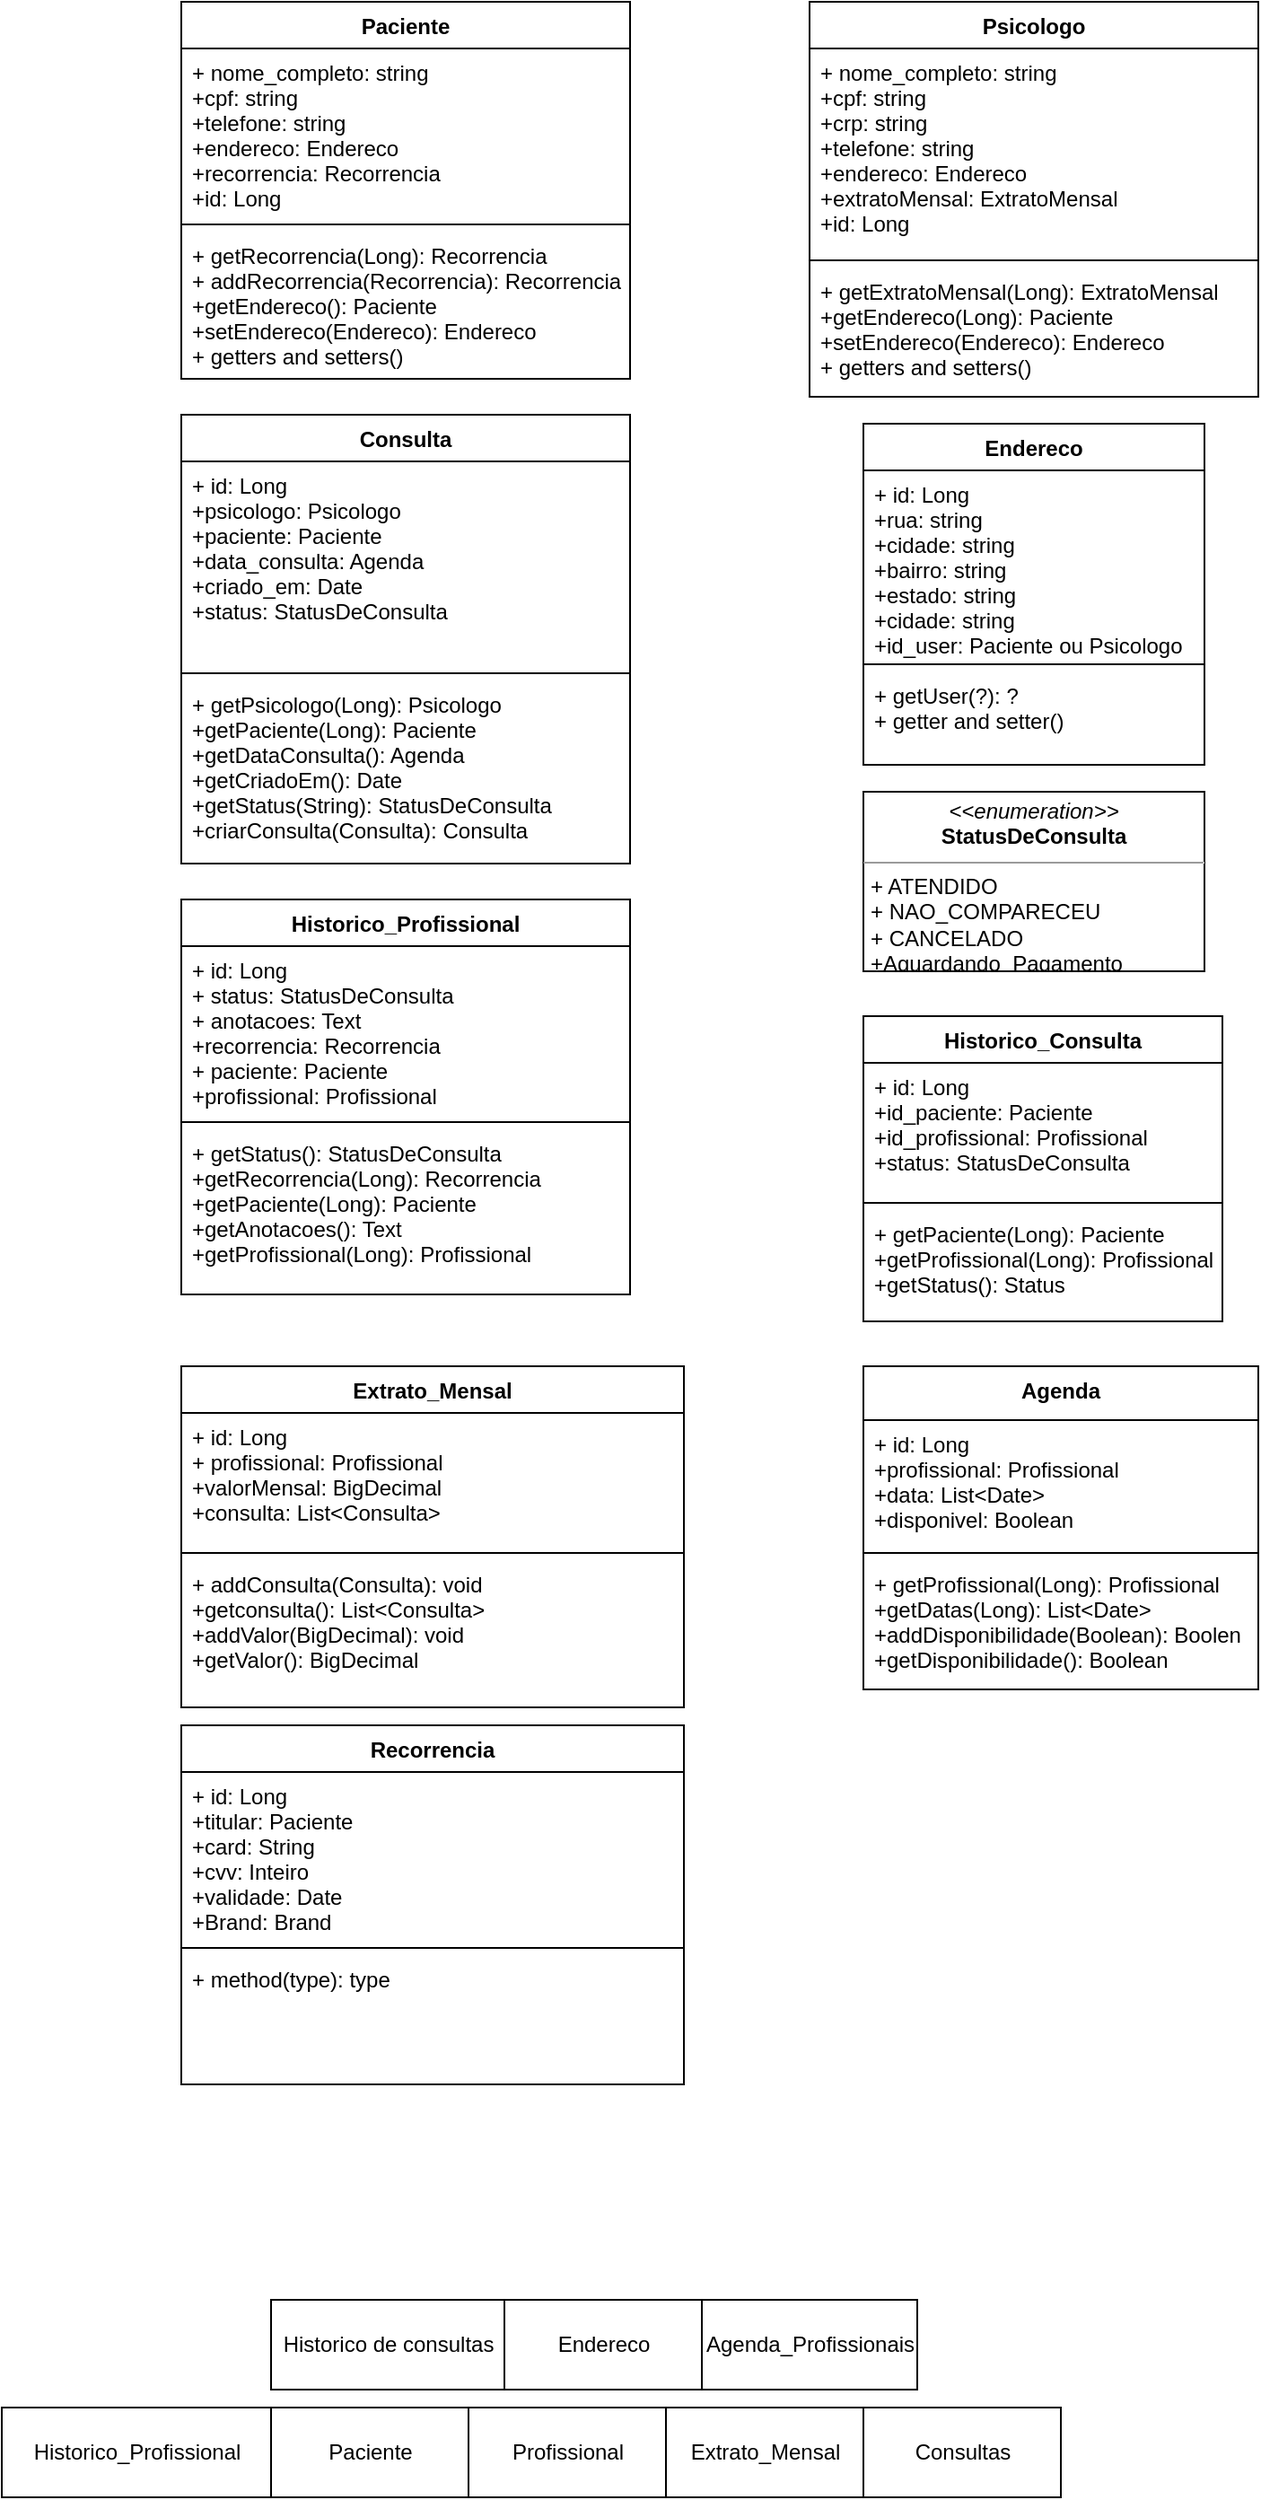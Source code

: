 <mxfile version="15.2.9" type="github"><diagram id="jDzh6b0EY1DDTG7NEnju" name="Page-1"><mxGraphModel dx="2094" dy="900" grid="1" gridSize="10" guides="1" tooltips="1" connect="1" arrows="1" fold="1" page="1" pageScale="1" pageWidth="827" pageHeight="1169" math="0" shadow="0"><root><mxCell id="0"/><mxCell id="1" parent="0"/><mxCell id="z8VnNkZn5Uiw-aOC0Rhq-2" value="Paciente" style="html=1;" vertex="1" parent="1"><mxGeometry x="210" y="1360" width="110" height="50" as="geometry"/></mxCell><mxCell id="z8VnNkZn5Uiw-aOC0Rhq-3" value="Profissional" style="html=1;" vertex="1" parent="1"><mxGeometry x="320" y="1360" width="110" height="50" as="geometry"/></mxCell><mxCell id="z8VnNkZn5Uiw-aOC0Rhq-4" value="Agenda_Profissionais" style="html=1;" vertex="1" parent="1"><mxGeometry x="450" y="1300" width="120" height="50" as="geometry"/></mxCell><mxCell id="z8VnNkZn5Uiw-aOC0Rhq-6" value="Consultas" style="html=1;" vertex="1" parent="1"><mxGeometry x="540" y="1360" width="110" height="50" as="geometry"/></mxCell><mxCell id="z8VnNkZn5Uiw-aOC0Rhq-7" value="Historico de consultas" style="html=1;" vertex="1" parent="1"><mxGeometry x="210" y="1300" width="130" height="50" as="geometry"/></mxCell><mxCell id="z8VnNkZn5Uiw-aOC0Rhq-8" value="Historico_Profissional" style="html=1;" vertex="1" parent="1"><mxGeometry x="60" y="1360" width="150" height="50" as="geometry"/></mxCell><mxCell id="z8VnNkZn5Uiw-aOC0Rhq-9" value="Paciente" style="swimlane;fontStyle=1;align=center;verticalAlign=top;childLayout=stackLayout;horizontal=1;startSize=26;horizontalStack=0;resizeParent=1;resizeParentMax=0;resizeLast=0;collapsible=1;marginBottom=0;" vertex="1" parent="1"><mxGeometry x="160" y="20" width="250" height="210" as="geometry"/></mxCell><mxCell id="z8VnNkZn5Uiw-aOC0Rhq-10" value="+ nome_completo: string&#10;+cpf: string&#10;+telefone: string&#10;+endereco: Endereco&#10;+recorrencia: Recorrencia&#10;+id: Long" style="text;strokeColor=none;fillColor=none;align=left;verticalAlign=top;spacingLeft=4;spacingRight=4;overflow=hidden;rotatable=0;points=[[0,0.5],[1,0.5]];portConstraint=eastwest;" vertex="1" parent="z8VnNkZn5Uiw-aOC0Rhq-9"><mxGeometry y="26" width="250" height="94" as="geometry"/></mxCell><mxCell id="z8VnNkZn5Uiw-aOC0Rhq-11" value="" style="line;strokeWidth=1;fillColor=none;align=left;verticalAlign=middle;spacingTop=-1;spacingLeft=3;spacingRight=3;rotatable=0;labelPosition=right;points=[];portConstraint=eastwest;" vertex="1" parent="z8VnNkZn5Uiw-aOC0Rhq-9"><mxGeometry y="120" width="250" height="8" as="geometry"/></mxCell><mxCell id="z8VnNkZn5Uiw-aOC0Rhq-12" value="+ getRecorrencia(Long): Recorrencia&#10;+ addRecorrencia(Recorrencia): Recorrencia&#10;+getEndereco(): Paciente&#10;+setEndereco(Endereco): Endereco&#10;+ getters and setters()" style="text;strokeColor=none;fillColor=none;align=left;verticalAlign=top;spacingLeft=4;spacingRight=4;overflow=hidden;rotatable=0;points=[[0,0.5],[1,0.5]];portConstraint=eastwest;" vertex="1" parent="z8VnNkZn5Uiw-aOC0Rhq-9"><mxGeometry y="128" width="250" height="82" as="geometry"/></mxCell><mxCell id="z8VnNkZn5Uiw-aOC0Rhq-14" value="Endereco" style="html=1;" vertex="1" parent="1"><mxGeometry x="340" y="1300" width="110" height="50" as="geometry"/></mxCell><mxCell id="z8VnNkZn5Uiw-aOC0Rhq-15" value="Psicologo" style="swimlane;fontStyle=1;align=center;verticalAlign=top;childLayout=stackLayout;horizontal=1;startSize=26;horizontalStack=0;resizeParent=1;resizeParentMax=0;resizeLast=0;collapsible=1;marginBottom=0;" vertex="1" parent="1"><mxGeometry x="510" y="20" width="250" height="220" as="geometry"/></mxCell><mxCell id="z8VnNkZn5Uiw-aOC0Rhq-16" value="+ nome_completo: string&#10;+cpf: string&#10;+crp: string&#10;+telefone: string&#10;+endereco: Endereco&#10;+extratoMensal: ExtratoMensal&#10;+id: Long" style="text;strokeColor=none;fillColor=none;align=left;verticalAlign=top;spacingLeft=4;spacingRight=4;overflow=hidden;rotatable=0;points=[[0,0.5],[1,0.5]];portConstraint=eastwest;" vertex="1" parent="z8VnNkZn5Uiw-aOC0Rhq-15"><mxGeometry y="26" width="250" height="114" as="geometry"/></mxCell><mxCell id="z8VnNkZn5Uiw-aOC0Rhq-17" value="" style="line;strokeWidth=1;fillColor=none;align=left;verticalAlign=middle;spacingTop=-1;spacingLeft=3;spacingRight=3;rotatable=0;labelPosition=right;points=[];portConstraint=eastwest;" vertex="1" parent="z8VnNkZn5Uiw-aOC0Rhq-15"><mxGeometry y="140" width="250" height="8" as="geometry"/></mxCell><mxCell id="z8VnNkZn5Uiw-aOC0Rhq-18" value="+ getExtratoMensal(Long): ExtratoMensal&#10;+getEndereco(Long): Paciente&#10;+setEndereco(Endereco): Endereco&#10;+ getters and setters()" style="text;strokeColor=none;fillColor=none;align=left;verticalAlign=top;spacingLeft=4;spacingRight=4;overflow=hidden;rotatable=0;points=[[0,0.5],[1,0.5]];portConstraint=eastwest;" vertex="1" parent="z8VnNkZn5Uiw-aOC0Rhq-15"><mxGeometry y="148" width="250" height="72" as="geometry"/></mxCell><mxCell id="z8VnNkZn5Uiw-aOC0Rhq-19" value="Extrato_Mensal" style="html=1;" vertex="1" parent="1"><mxGeometry x="430" y="1360" width="110" height="50" as="geometry"/></mxCell><mxCell id="z8VnNkZn5Uiw-aOC0Rhq-24" value="Consulta" style="swimlane;fontStyle=1;align=center;verticalAlign=top;childLayout=stackLayout;horizontal=1;startSize=26;horizontalStack=0;resizeParent=1;resizeParentMax=0;resizeLast=0;collapsible=1;marginBottom=0;" vertex="1" parent="1"><mxGeometry x="160" y="250" width="250" height="250" as="geometry"/></mxCell><mxCell id="z8VnNkZn5Uiw-aOC0Rhq-25" value="+ id: Long&#10;+psicologo: Psicologo&#10;+paciente: Paciente&#10;+data_consulta: Agenda&#10;+criado_em: Date&#10;+status: StatusDeConsulta" style="text;strokeColor=none;fillColor=none;align=left;verticalAlign=top;spacingLeft=4;spacingRight=4;overflow=hidden;rotatable=0;points=[[0,0.5],[1,0.5]];portConstraint=eastwest;" vertex="1" parent="z8VnNkZn5Uiw-aOC0Rhq-24"><mxGeometry y="26" width="250" height="114" as="geometry"/></mxCell><mxCell id="z8VnNkZn5Uiw-aOC0Rhq-26" value="" style="line;strokeWidth=1;fillColor=none;align=left;verticalAlign=middle;spacingTop=-1;spacingLeft=3;spacingRight=3;rotatable=0;labelPosition=right;points=[];portConstraint=eastwest;" vertex="1" parent="z8VnNkZn5Uiw-aOC0Rhq-24"><mxGeometry y="140" width="250" height="8" as="geometry"/></mxCell><mxCell id="z8VnNkZn5Uiw-aOC0Rhq-27" value="+ getPsicologo(Long): Psicologo&#10;+getPaciente(Long): Paciente&#10;+getDataConsulta(): Agenda&#10;+getCriadoEm(): Date&#10;+getStatus(String): StatusDeConsulta&#10;+criarConsulta(Consulta): Consulta" style="text;strokeColor=none;fillColor=none;align=left;verticalAlign=top;spacingLeft=4;spacingRight=4;overflow=hidden;rotatable=0;points=[[0,0.5],[1,0.5]];portConstraint=eastwest;" vertex="1" parent="z8VnNkZn5Uiw-aOC0Rhq-24"><mxGeometry y="148" width="250" height="102" as="geometry"/></mxCell><mxCell id="z8VnNkZn5Uiw-aOC0Rhq-29" value="Endereco" style="swimlane;fontStyle=1;align=center;verticalAlign=top;childLayout=stackLayout;horizontal=1;startSize=26;horizontalStack=0;resizeParent=1;resizeParentMax=0;resizeLast=0;collapsible=1;marginBottom=0;" vertex="1" parent="1"><mxGeometry x="540" y="255" width="190" height="190" as="geometry"/></mxCell><mxCell id="z8VnNkZn5Uiw-aOC0Rhq-30" value="+ id: Long&#10;+rua: string&#10;+cidade: string&#10;+bairro: string&#10;+estado: string&#10;+cidade: string&#10;+id_user: Paciente ou Psicologo" style="text;strokeColor=none;fillColor=none;align=left;verticalAlign=top;spacingLeft=4;spacingRight=4;overflow=hidden;rotatable=0;points=[[0,0.5],[1,0.5]];portConstraint=eastwest;" vertex="1" parent="z8VnNkZn5Uiw-aOC0Rhq-29"><mxGeometry y="26" width="190" height="104" as="geometry"/></mxCell><mxCell id="z8VnNkZn5Uiw-aOC0Rhq-31" value="" style="line;strokeWidth=1;fillColor=none;align=left;verticalAlign=middle;spacingTop=-1;spacingLeft=3;spacingRight=3;rotatable=0;labelPosition=right;points=[];portConstraint=eastwest;" vertex="1" parent="z8VnNkZn5Uiw-aOC0Rhq-29"><mxGeometry y="130" width="190" height="8" as="geometry"/></mxCell><mxCell id="z8VnNkZn5Uiw-aOC0Rhq-32" value="+ getUser(?): ?&#10;+ getter and setter()" style="text;strokeColor=none;fillColor=none;align=left;verticalAlign=top;spacingLeft=4;spacingRight=4;overflow=hidden;rotatable=0;points=[[0,0.5],[1,0.5]];portConstraint=eastwest;" vertex="1" parent="z8VnNkZn5Uiw-aOC0Rhq-29"><mxGeometry y="138" width="190" height="52" as="geometry"/></mxCell><mxCell id="z8VnNkZn5Uiw-aOC0Rhq-37" value="Historico_Profissional" style="swimlane;fontStyle=1;align=center;verticalAlign=top;childLayout=stackLayout;horizontal=1;startSize=26;horizontalStack=0;resizeParent=1;resizeParentMax=0;resizeLast=0;collapsible=1;marginBottom=0;" vertex="1" parent="1"><mxGeometry x="160" y="520" width="250" height="220" as="geometry"/></mxCell><mxCell id="z8VnNkZn5Uiw-aOC0Rhq-38" value="+ id: Long&#10;+ status: StatusDeConsulta&#10;+ anotacoes: Text&#10;+recorrencia: Recorrencia&#10;+ paciente: Paciente&#10;+profissional: Profissional" style="text;strokeColor=none;fillColor=none;align=left;verticalAlign=top;spacingLeft=4;spacingRight=4;overflow=hidden;rotatable=0;points=[[0,0.5],[1,0.5]];portConstraint=eastwest;" vertex="1" parent="z8VnNkZn5Uiw-aOC0Rhq-37"><mxGeometry y="26" width="250" height="94" as="geometry"/></mxCell><mxCell id="z8VnNkZn5Uiw-aOC0Rhq-39" value="" style="line;strokeWidth=1;fillColor=none;align=left;verticalAlign=middle;spacingTop=-1;spacingLeft=3;spacingRight=3;rotatable=0;labelPosition=right;points=[];portConstraint=eastwest;" vertex="1" parent="z8VnNkZn5Uiw-aOC0Rhq-37"><mxGeometry y="120" width="250" height="8" as="geometry"/></mxCell><mxCell id="z8VnNkZn5Uiw-aOC0Rhq-40" value="+ getStatus(): StatusDeConsulta&#10;+getRecorrencia(Long): Recorrencia&#10;+getPaciente(Long): Paciente&#10;+getAnotacoes(): Text&#10;+getProfissional(Long): Profissional" style="text;strokeColor=none;fillColor=none;align=left;verticalAlign=top;spacingLeft=4;spacingRight=4;overflow=hidden;rotatable=0;points=[[0,0.5],[1,0.5]];portConstraint=eastwest;" vertex="1" parent="z8VnNkZn5Uiw-aOC0Rhq-37"><mxGeometry y="128" width="250" height="92" as="geometry"/></mxCell><mxCell id="z8VnNkZn5Uiw-aOC0Rhq-47" value="&lt;p style=&quot;margin: 0px ; margin-top: 4px ; text-align: center&quot;&gt;&lt;i&gt;&amp;lt;&amp;lt;enumeration&amp;gt;&amp;gt;&lt;/i&gt;&lt;br&gt;&lt;b&gt;StatusDeConsulta&lt;/b&gt;&lt;/p&gt;&lt;hr size=&quot;1&quot;&gt;&lt;p style=&quot;margin: 0px ; margin-left: 4px&quot;&gt;+ ATENDIDO&lt;br&gt;+ NAO_COMPARECEU&lt;/p&gt;&lt;p style=&quot;margin: 0px ; margin-left: 4px&quot;&gt;+ CANCELADO&lt;/p&gt;&lt;p style=&quot;margin: 0px ; margin-left: 4px&quot;&gt;+Aguardando_Pagamento&lt;/p&gt;&lt;p style=&quot;margin: 0px ; margin-left: 4px&quot;&gt;&lt;br&gt;&lt;/p&gt;" style="verticalAlign=top;align=left;overflow=fill;fontSize=12;fontFamily=Helvetica;html=1;" vertex="1" parent="1"><mxGeometry x="540" y="460" width="190" height="100" as="geometry"/></mxCell><mxCell id="z8VnNkZn5Uiw-aOC0Rhq-53" value="Historico_Consulta" style="swimlane;fontStyle=1;align=center;verticalAlign=top;childLayout=stackLayout;horizontal=1;startSize=26;horizontalStack=0;resizeParent=1;resizeParentMax=0;resizeLast=0;collapsible=1;marginBottom=0;" vertex="1" parent="1"><mxGeometry x="540" y="585" width="200" height="170" as="geometry"/></mxCell><mxCell id="z8VnNkZn5Uiw-aOC0Rhq-54" value="+ id: Long&#10;+id_paciente: Paciente&#10;+id_profissional: Profissional&#10;+status: StatusDeConsulta" style="text;strokeColor=none;fillColor=none;align=left;verticalAlign=top;spacingLeft=4;spacingRight=4;overflow=hidden;rotatable=0;points=[[0,0.5],[1,0.5]];portConstraint=eastwest;" vertex="1" parent="z8VnNkZn5Uiw-aOC0Rhq-53"><mxGeometry y="26" width="200" height="74" as="geometry"/></mxCell><mxCell id="z8VnNkZn5Uiw-aOC0Rhq-55" value="" style="line;strokeWidth=1;fillColor=none;align=left;verticalAlign=middle;spacingTop=-1;spacingLeft=3;spacingRight=3;rotatable=0;labelPosition=right;points=[];portConstraint=eastwest;" vertex="1" parent="z8VnNkZn5Uiw-aOC0Rhq-53"><mxGeometry y="100" width="200" height="8" as="geometry"/></mxCell><mxCell id="z8VnNkZn5Uiw-aOC0Rhq-56" value="+ getPaciente(Long): Paciente&#10;+getProfissional(Long): Profissional&#10;+getStatus(): Status" style="text;strokeColor=none;fillColor=none;align=left;verticalAlign=top;spacingLeft=4;spacingRight=4;overflow=hidden;rotatable=0;points=[[0,0.5],[1,0.5]];portConstraint=eastwest;" vertex="1" parent="z8VnNkZn5Uiw-aOC0Rhq-53"><mxGeometry y="108" width="200" height="62" as="geometry"/></mxCell><mxCell id="z8VnNkZn5Uiw-aOC0Rhq-59" value="Extrato_Mensal" style="swimlane;fontStyle=1;align=center;verticalAlign=top;childLayout=stackLayout;horizontal=1;startSize=26;horizontalStack=0;resizeParent=1;resizeParentMax=0;resizeLast=0;collapsible=1;marginBottom=0;" vertex="1" parent="1"><mxGeometry x="160" y="780" width="280" height="190" as="geometry"/></mxCell><mxCell id="z8VnNkZn5Uiw-aOC0Rhq-60" value="+ id: Long&#10;+ profissional: Profissional&#10;+valorMensal: BigDecimal&#10;+consulta: List&lt;Consulta&gt;" style="text;strokeColor=none;fillColor=none;align=left;verticalAlign=top;spacingLeft=4;spacingRight=4;overflow=hidden;rotatable=0;points=[[0,0.5],[1,0.5]];portConstraint=eastwest;" vertex="1" parent="z8VnNkZn5Uiw-aOC0Rhq-59"><mxGeometry y="26" width="280" height="74" as="geometry"/></mxCell><mxCell id="z8VnNkZn5Uiw-aOC0Rhq-61" value="" style="line;strokeWidth=1;fillColor=none;align=left;verticalAlign=middle;spacingTop=-1;spacingLeft=3;spacingRight=3;rotatable=0;labelPosition=right;points=[];portConstraint=eastwest;" vertex="1" parent="z8VnNkZn5Uiw-aOC0Rhq-59"><mxGeometry y="100" width="280" height="8" as="geometry"/></mxCell><mxCell id="z8VnNkZn5Uiw-aOC0Rhq-62" value="+ addConsulta(Consulta): void&#10;+getconsulta(): List&lt;Consulta&gt;&#10;+addValor(BigDecimal): void&#10;+getValor(): BigDecimal" style="text;strokeColor=none;fillColor=none;align=left;verticalAlign=top;spacingLeft=4;spacingRight=4;overflow=hidden;rotatable=0;points=[[0,0.5],[1,0.5]];portConstraint=eastwest;" vertex="1" parent="z8VnNkZn5Uiw-aOC0Rhq-59"><mxGeometry y="108" width="280" height="82" as="geometry"/></mxCell><mxCell id="z8VnNkZn5Uiw-aOC0Rhq-63" value="Agenda" style="swimlane;fontStyle=1;align=center;verticalAlign=top;childLayout=stackLayout;horizontal=1;startSize=30;horizontalStack=0;resizeParent=1;resizeParentMax=0;resizeLast=0;collapsible=1;marginBottom=0;" vertex="1" parent="1"><mxGeometry x="540" y="780" width="220" height="180" as="geometry"/></mxCell><mxCell id="z8VnNkZn5Uiw-aOC0Rhq-64" value="+ id: Long&#10;+profissional: Profissional&#10;+data: List&lt;Date&gt;&#10;+disponivel: Boolean" style="text;strokeColor=none;fillColor=none;align=left;verticalAlign=top;spacingLeft=4;spacingRight=4;overflow=hidden;rotatable=0;points=[[0,0.5],[1,0.5]];portConstraint=eastwest;" vertex="1" parent="z8VnNkZn5Uiw-aOC0Rhq-63"><mxGeometry y="30" width="220" height="70" as="geometry"/></mxCell><mxCell id="z8VnNkZn5Uiw-aOC0Rhq-65" value="" style="line;strokeWidth=1;fillColor=none;align=left;verticalAlign=middle;spacingTop=-1;spacingLeft=3;spacingRight=3;rotatable=0;labelPosition=right;points=[];portConstraint=eastwest;" vertex="1" parent="z8VnNkZn5Uiw-aOC0Rhq-63"><mxGeometry y="100" width="220" height="8" as="geometry"/></mxCell><mxCell id="z8VnNkZn5Uiw-aOC0Rhq-66" value="+ getProfissional(Long): Profissional&#10;+getDatas(Long): List&lt;Date&gt;&#10;+addDisponibilidade(Boolean): Boolen&#10;+getDisponibilidade(): Boolean" style="text;strokeColor=none;fillColor=none;align=left;verticalAlign=top;spacingLeft=4;spacingRight=4;overflow=hidden;rotatable=0;points=[[0,0.5],[1,0.5]];portConstraint=eastwest;" vertex="1" parent="z8VnNkZn5Uiw-aOC0Rhq-63"><mxGeometry y="108" width="220" height="72" as="geometry"/></mxCell><mxCell id="z8VnNkZn5Uiw-aOC0Rhq-67" value="Recorrencia" style="swimlane;fontStyle=1;align=center;verticalAlign=top;childLayout=stackLayout;horizontal=1;startSize=26;horizontalStack=0;resizeParent=1;resizeParentMax=0;resizeLast=0;collapsible=1;marginBottom=0;" vertex="1" parent="1"><mxGeometry x="160" y="980" width="280" height="200" as="geometry"/></mxCell><mxCell id="z8VnNkZn5Uiw-aOC0Rhq-68" value="+ id: Long&#10;+titular: Paciente&#10;+card: String&#10;+cvv: Inteiro&#10;+validade: Date&#10;+Brand: Brand" style="text;strokeColor=none;fillColor=none;align=left;verticalAlign=top;spacingLeft=4;spacingRight=4;overflow=hidden;rotatable=0;points=[[0,0.5],[1,0.5]];portConstraint=eastwest;" vertex="1" parent="z8VnNkZn5Uiw-aOC0Rhq-67"><mxGeometry y="26" width="280" height="94" as="geometry"/></mxCell><mxCell id="z8VnNkZn5Uiw-aOC0Rhq-69" value="" style="line;strokeWidth=1;fillColor=none;align=left;verticalAlign=middle;spacingTop=-1;spacingLeft=3;spacingRight=3;rotatable=0;labelPosition=right;points=[];portConstraint=eastwest;" vertex="1" parent="z8VnNkZn5Uiw-aOC0Rhq-67"><mxGeometry y="120" width="280" height="8" as="geometry"/></mxCell><mxCell id="z8VnNkZn5Uiw-aOC0Rhq-70" value="+ method(type): type" style="text;strokeColor=none;fillColor=none;align=left;verticalAlign=top;spacingLeft=4;spacingRight=4;overflow=hidden;rotatable=0;points=[[0,0.5],[1,0.5]];portConstraint=eastwest;" vertex="1" parent="z8VnNkZn5Uiw-aOC0Rhq-67"><mxGeometry y="128" width="280" height="72" as="geometry"/></mxCell></root></mxGraphModel></diagram></mxfile>